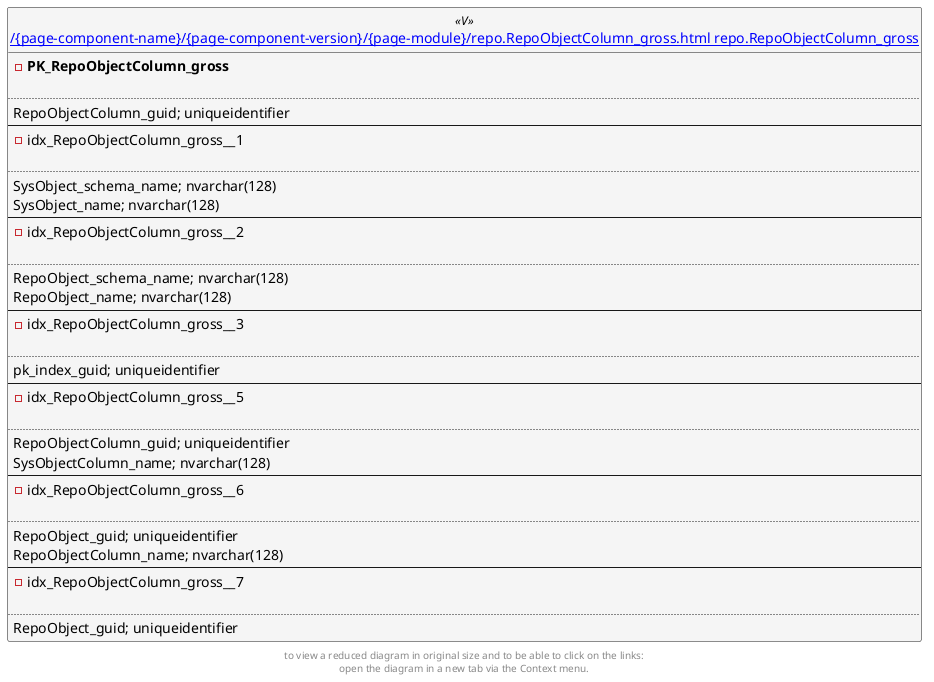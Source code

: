 @startuml
left to right direction
'top to bottom direction
hide circle
'avoide "." issues:
set namespaceSeparator none


skinparam class {
  BackgroundColor White
  BackgroundColor<<FN>> Yellow
  BackgroundColor<<FS>> Yellow
  BackgroundColor<<FT>> LightGray
  BackgroundColor<<IF>> Yellow
  BackgroundColor<<IS>> Yellow
  BackgroundColor<<P>> Aqua
  BackgroundColor<<PC>> Aqua
  BackgroundColor<<SN>> Yellow
  BackgroundColor<<SO>> SlateBlue
  BackgroundColor<<TF>> LightGray
  BackgroundColor<<TR>> Tomato
  BackgroundColor<<U>> White
  BackgroundColor<<V>> WhiteSmoke
  BackgroundColor<<X>> Aqua
}


entity "[[{site-url}/{page-component-name}/{page-component-version}/{page-module}/repo.RepoObjectColumn_gross.html repo.RepoObjectColumn_gross]]" as repo.RepoObjectColumn_gross << V >> {
- **PK_RepoObjectColumn_gross**

..
RepoObjectColumn_guid; uniqueidentifier
--
- idx_RepoObjectColumn_gross__1

..
SysObject_schema_name; nvarchar(128)
SysObject_name; nvarchar(128)
--
- idx_RepoObjectColumn_gross__2

..
RepoObject_schema_name; nvarchar(128)
RepoObject_name; nvarchar(128)
--
- idx_RepoObjectColumn_gross__3

..
pk_index_guid; uniqueidentifier
--
- idx_RepoObjectColumn_gross__5

..
RepoObjectColumn_guid; uniqueidentifier
SysObjectColumn_name; nvarchar(128)
--
- idx_RepoObjectColumn_gross__6

..
RepoObject_guid; uniqueidentifier
RepoObjectColumn_name; nvarchar(128)
--
- idx_RepoObjectColumn_gross__7

..
RepoObject_guid; uniqueidentifier
}


footer
to view a reduced diagram in original size and to be able to click on the links:
open the diagram in a new tab via the Context menu.
end footer

@enduml

